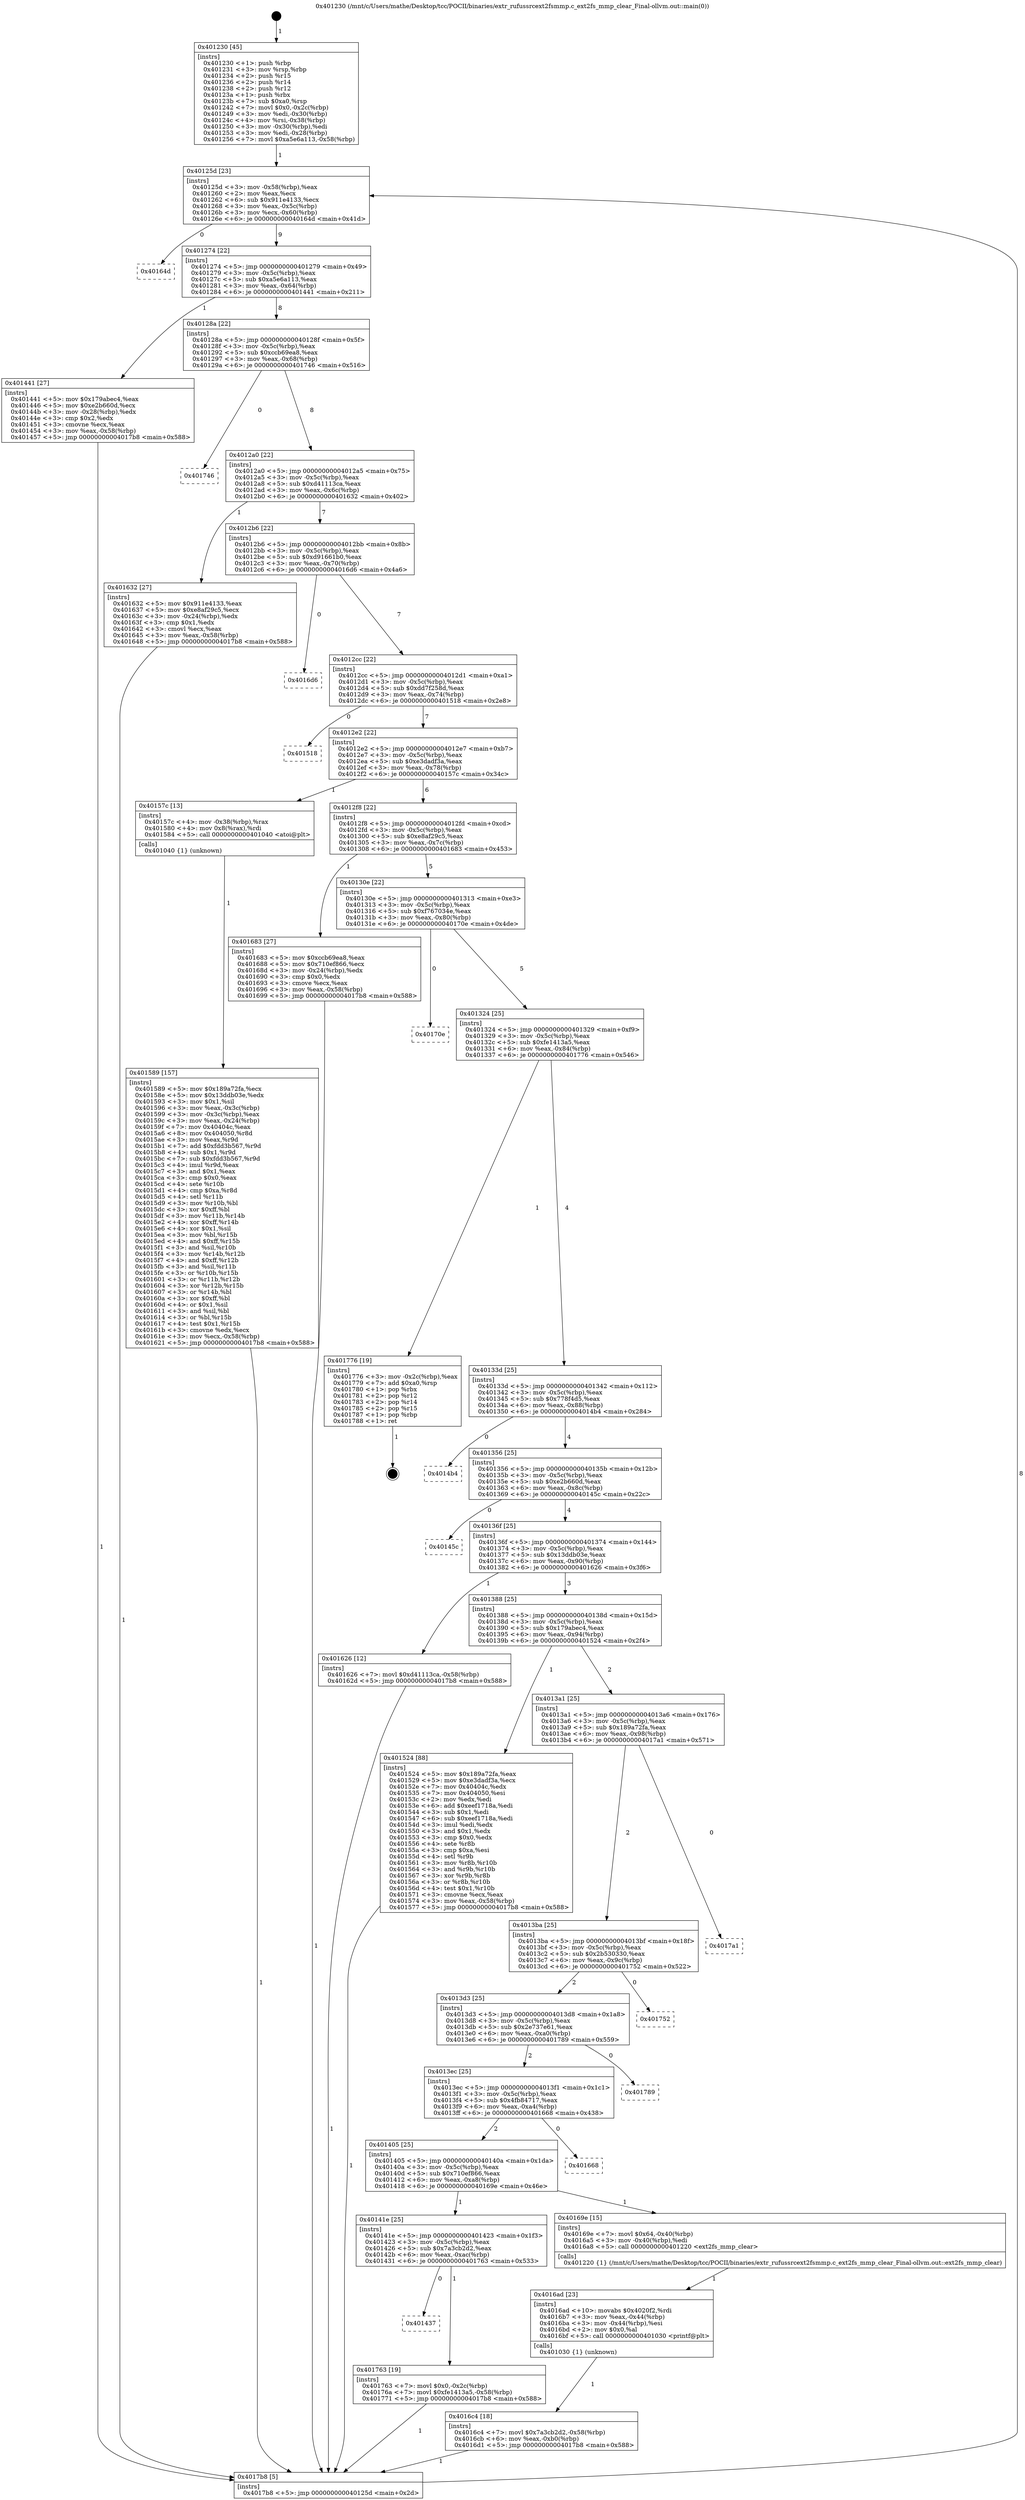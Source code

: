 digraph "0x401230" {
  label = "0x401230 (/mnt/c/Users/mathe/Desktop/tcc/POCII/binaries/extr_rufussrcext2fsmmp.c_ext2fs_mmp_clear_Final-ollvm.out::main(0))"
  labelloc = "t"
  node[shape=record]

  Entry [label="",width=0.3,height=0.3,shape=circle,fillcolor=black,style=filled]
  "0x40125d" [label="{
     0x40125d [23]\l
     | [instrs]\l
     &nbsp;&nbsp;0x40125d \<+3\>: mov -0x58(%rbp),%eax\l
     &nbsp;&nbsp;0x401260 \<+2\>: mov %eax,%ecx\l
     &nbsp;&nbsp;0x401262 \<+6\>: sub $0x911e4133,%ecx\l
     &nbsp;&nbsp;0x401268 \<+3\>: mov %eax,-0x5c(%rbp)\l
     &nbsp;&nbsp;0x40126b \<+3\>: mov %ecx,-0x60(%rbp)\l
     &nbsp;&nbsp;0x40126e \<+6\>: je 000000000040164d \<main+0x41d\>\l
  }"]
  "0x40164d" [label="{
     0x40164d\l
  }", style=dashed]
  "0x401274" [label="{
     0x401274 [22]\l
     | [instrs]\l
     &nbsp;&nbsp;0x401274 \<+5\>: jmp 0000000000401279 \<main+0x49\>\l
     &nbsp;&nbsp;0x401279 \<+3\>: mov -0x5c(%rbp),%eax\l
     &nbsp;&nbsp;0x40127c \<+5\>: sub $0xa5e6a113,%eax\l
     &nbsp;&nbsp;0x401281 \<+3\>: mov %eax,-0x64(%rbp)\l
     &nbsp;&nbsp;0x401284 \<+6\>: je 0000000000401441 \<main+0x211\>\l
  }"]
  Exit [label="",width=0.3,height=0.3,shape=circle,fillcolor=black,style=filled,peripheries=2]
  "0x401441" [label="{
     0x401441 [27]\l
     | [instrs]\l
     &nbsp;&nbsp;0x401441 \<+5\>: mov $0x179abec4,%eax\l
     &nbsp;&nbsp;0x401446 \<+5\>: mov $0xe2b660d,%ecx\l
     &nbsp;&nbsp;0x40144b \<+3\>: mov -0x28(%rbp),%edx\l
     &nbsp;&nbsp;0x40144e \<+3\>: cmp $0x2,%edx\l
     &nbsp;&nbsp;0x401451 \<+3\>: cmovne %ecx,%eax\l
     &nbsp;&nbsp;0x401454 \<+3\>: mov %eax,-0x58(%rbp)\l
     &nbsp;&nbsp;0x401457 \<+5\>: jmp 00000000004017b8 \<main+0x588\>\l
  }"]
  "0x40128a" [label="{
     0x40128a [22]\l
     | [instrs]\l
     &nbsp;&nbsp;0x40128a \<+5\>: jmp 000000000040128f \<main+0x5f\>\l
     &nbsp;&nbsp;0x40128f \<+3\>: mov -0x5c(%rbp),%eax\l
     &nbsp;&nbsp;0x401292 \<+5\>: sub $0xccb69ea8,%eax\l
     &nbsp;&nbsp;0x401297 \<+3\>: mov %eax,-0x68(%rbp)\l
     &nbsp;&nbsp;0x40129a \<+6\>: je 0000000000401746 \<main+0x516\>\l
  }"]
  "0x4017b8" [label="{
     0x4017b8 [5]\l
     | [instrs]\l
     &nbsp;&nbsp;0x4017b8 \<+5\>: jmp 000000000040125d \<main+0x2d\>\l
  }"]
  "0x401230" [label="{
     0x401230 [45]\l
     | [instrs]\l
     &nbsp;&nbsp;0x401230 \<+1\>: push %rbp\l
     &nbsp;&nbsp;0x401231 \<+3\>: mov %rsp,%rbp\l
     &nbsp;&nbsp;0x401234 \<+2\>: push %r15\l
     &nbsp;&nbsp;0x401236 \<+2\>: push %r14\l
     &nbsp;&nbsp;0x401238 \<+2\>: push %r12\l
     &nbsp;&nbsp;0x40123a \<+1\>: push %rbx\l
     &nbsp;&nbsp;0x40123b \<+7\>: sub $0xa0,%rsp\l
     &nbsp;&nbsp;0x401242 \<+7\>: movl $0x0,-0x2c(%rbp)\l
     &nbsp;&nbsp;0x401249 \<+3\>: mov %edi,-0x30(%rbp)\l
     &nbsp;&nbsp;0x40124c \<+4\>: mov %rsi,-0x38(%rbp)\l
     &nbsp;&nbsp;0x401250 \<+3\>: mov -0x30(%rbp),%edi\l
     &nbsp;&nbsp;0x401253 \<+3\>: mov %edi,-0x28(%rbp)\l
     &nbsp;&nbsp;0x401256 \<+7\>: movl $0xa5e6a113,-0x58(%rbp)\l
  }"]
  "0x401437" [label="{
     0x401437\l
  }", style=dashed]
  "0x401746" [label="{
     0x401746\l
  }", style=dashed]
  "0x4012a0" [label="{
     0x4012a0 [22]\l
     | [instrs]\l
     &nbsp;&nbsp;0x4012a0 \<+5\>: jmp 00000000004012a5 \<main+0x75\>\l
     &nbsp;&nbsp;0x4012a5 \<+3\>: mov -0x5c(%rbp),%eax\l
     &nbsp;&nbsp;0x4012a8 \<+5\>: sub $0xd41113ca,%eax\l
     &nbsp;&nbsp;0x4012ad \<+3\>: mov %eax,-0x6c(%rbp)\l
     &nbsp;&nbsp;0x4012b0 \<+6\>: je 0000000000401632 \<main+0x402\>\l
  }"]
  "0x401763" [label="{
     0x401763 [19]\l
     | [instrs]\l
     &nbsp;&nbsp;0x401763 \<+7\>: movl $0x0,-0x2c(%rbp)\l
     &nbsp;&nbsp;0x40176a \<+7\>: movl $0xfe1413a5,-0x58(%rbp)\l
     &nbsp;&nbsp;0x401771 \<+5\>: jmp 00000000004017b8 \<main+0x588\>\l
  }"]
  "0x401632" [label="{
     0x401632 [27]\l
     | [instrs]\l
     &nbsp;&nbsp;0x401632 \<+5\>: mov $0x911e4133,%eax\l
     &nbsp;&nbsp;0x401637 \<+5\>: mov $0xe8af29c5,%ecx\l
     &nbsp;&nbsp;0x40163c \<+3\>: mov -0x24(%rbp),%edx\l
     &nbsp;&nbsp;0x40163f \<+3\>: cmp $0x1,%edx\l
     &nbsp;&nbsp;0x401642 \<+3\>: cmovl %ecx,%eax\l
     &nbsp;&nbsp;0x401645 \<+3\>: mov %eax,-0x58(%rbp)\l
     &nbsp;&nbsp;0x401648 \<+5\>: jmp 00000000004017b8 \<main+0x588\>\l
  }"]
  "0x4012b6" [label="{
     0x4012b6 [22]\l
     | [instrs]\l
     &nbsp;&nbsp;0x4012b6 \<+5\>: jmp 00000000004012bb \<main+0x8b\>\l
     &nbsp;&nbsp;0x4012bb \<+3\>: mov -0x5c(%rbp),%eax\l
     &nbsp;&nbsp;0x4012be \<+5\>: sub $0xd91661b0,%eax\l
     &nbsp;&nbsp;0x4012c3 \<+3\>: mov %eax,-0x70(%rbp)\l
     &nbsp;&nbsp;0x4012c6 \<+6\>: je 00000000004016d6 \<main+0x4a6\>\l
  }"]
  "0x4016c4" [label="{
     0x4016c4 [18]\l
     | [instrs]\l
     &nbsp;&nbsp;0x4016c4 \<+7\>: movl $0x7a3cb2d2,-0x58(%rbp)\l
     &nbsp;&nbsp;0x4016cb \<+6\>: mov %eax,-0xb0(%rbp)\l
     &nbsp;&nbsp;0x4016d1 \<+5\>: jmp 00000000004017b8 \<main+0x588\>\l
  }"]
  "0x4016d6" [label="{
     0x4016d6\l
  }", style=dashed]
  "0x4012cc" [label="{
     0x4012cc [22]\l
     | [instrs]\l
     &nbsp;&nbsp;0x4012cc \<+5\>: jmp 00000000004012d1 \<main+0xa1\>\l
     &nbsp;&nbsp;0x4012d1 \<+3\>: mov -0x5c(%rbp),%eax\l
     &nbsp;&nbsp;0x4012d4 \<+5\>: sub $0xdd7f258d,%eax\l
     &nbsp;&nbsp;0x4012d9 \<+3\>: mov %eax,-0x74(%rbp)\l
     &nbsp;&nbsp;0x4012dc \<+6\>: je 0000000000401518 \<main+0x2e8\>\l
  }"]
  "0x4016ad" [label="{
     0x4016ad [23]\l
     | [instrs]\l
     &nbsp;&nbsp;0x4016ad \<+10\>: movabs $0x4020f2,%rdi\l
     &nbsp;&nbsp;0x4016b7 \<+3\>: mov %eax,-0x44(%rbp)\l
     &nbsp;&nbsp;0x4016ba \<+3\>: mov -0x44(%rbp),%esi\l
     &nbsp;&nbsp;0x4016bd \<+2\>: mov $0x0,%al\l
     &nbsp;&nbsp;0x4016bf \<+5\>: call 0000000000401030 \<printf@plt\>\l
     | [calls]\l
     &nbsp;&nbsp;0x401030 \{1\} (unknown)\l
  }"]
  "0x401518" [label="{
     0x401518\l
  }", style=dashed]
  "0x4012e2" [label="{
     0x4012e2 [22]\l
     | [instrs]\l
     &nbsp;&nbsp;0x4012e2 \<+5\>: jmp 00000000004012e7 \<main+0xb7\>\l
     &nbsp;&nbsp;0x4012e7 \<+3\>: mov -0x5c(%rbp),%eax\l
     &nbsp;&nbsp;0x4012ea \<+5\>: sub $0xe3dadf3a,%eax\l
     &nbsp;&nbsp;0x4012ef \<+3\>: mov %eax,-0x78(%rbp)\l
     &nbsp;&nbsp;0x4012f2 \<+6\>: je 000000000040157c \<main+0x34c\>\l
  }"]
  "0x40141e" [label="{
     0x40141e [25]\l
     | [instrs]\l
     &nbsp;&nbsp;0x40141e \<+5\>: jmp 0000000000401423 \<main+0x1f3\>\l
     &nbsp;&nbsp;0x401423 \<+3\>: mov -0x5c(%rbp),%eax\l
     &nbsp;&nbsp;0x401426 \<+5\>: sub $0x7a3cb2d2,%eax\l
     &nbsp;&nbsp;0x40142b \<+6\>: mov %eax,-0xac(%rbp)\l
     &nbsp;&nbsp;0x401431 \<+6\>: je 0000000000401763 \<main+0x533\>\l
  }"]
  "0x40157c" [label="{
     0x40157c [13]\l
     | [instrs]\l
     &nbsp;&nbsp;0x40157c \<+4\>: mov -0x38(%rbp),%rax\l
     &nbsp;&nbsp;0x401580 \<+4\>: mov 0x8(%rax),%rdi\l
     &nbsp;&nbsp;0x401584 \<+5\>: call 0000000000401040 \<atoi@plt\>\l
     | [calls]\l
     &nbsp;&nbsp;0x401040 \{1\} (unknown)\l
  }"]
  "0x4012f8" [label="{
     0x4012f8 [22]\l
     | [instrs]\l
     &nbsp;&nbsp;0x4012f8 \<+5\>: jmp 00000000004012fd \<main+0xcd\>\l
     &nbsp;&nbsp;0x4012fd \<+3\>: mov -0x5c(%rbp),%eax\l
     &nbsp;&nbsp;0x401300 \<+5\>: sub $0xe8af29c5,%eax\l
     &nbsp;&nbsp;0x401305 \<+3\>: mov %eax,-0x7c(%rbp)\l
     &nbsp;&nbsp;0x401308 \<+6\>: je 0000000000401683 \<main+0x453\>\l
  }"]
  "0x40169e" [label="{
     0x40169e [15]\l
     | [instrs]\l
     &nbsp;&nbsp;0x40169e \<+7\>: movl $0x64,-0x40(%rbp)\l
     &nbsp;&nbsp;0x4016a5 \<+3\>: mov -0x40(%rbp),%edi\l
     &nbsp;&nbsp;0x4016a8 \<+5\>: call 0000000000401220 \<ext2fs_mmp_clear\>\l
     | [calls]\l
     &nbsp;&nbsp;0x401220 \{1\} (/mnt/c/Users/mathe/Desktop/tcc/POCII/binaries/extr_rufussrcext2fsmmp.c_ext2fs_mmp_clear_Final-ollvm.out::ext2fs_mmp_clear)\l
  }"]
  "0x401683" [label="{
     0x401683 [27]\l
     | [instrs]\l
     &nbsp;&nbsp;0x401683 \<+5\>: mov $0xccb69ea8,%eax\l
     &nbsp;&nbsp;0x401688 \<+5\>: mov $0x710ef866,%ecx\l
     &nbsp;&nbsp;0x40168d \<+3\>: mov -0x24(%rbp),%edx\l
     &nbsp;&nbsp;0x401690 \<+3\>: cmp $0x0,%edx\l
     &nbsp;&nbsp;0x401693 \<+3\>: cmove %ecx,%eax\l
     &nbsp;&nbsp;0x401696 \<+3\>: mov %eax,-0x58(%rbp)\l
     &nbsp;&nbsp;0x401699 \<+5\>: jmp 00000000004017b8 \<main+0x588\>\l
  }"]
  "0x40130e" [label="{
     0x40130e [22]\l
     | [instrs]\l
     &nbsp;&nbsp;0x40130e \<+5\>: jmp 0000000000401313 \<main+0xe3\>\l
     &nbsp;&nbsp;0x401313 \<+3\>: mov -0x5c(%rbp),%eax\l
     &nbsp;&nbsp;0x401316 \<+5\>: sub $0xf767034e,%eax\l
     &nbsp;&nbsp;0x40131b \<+3\>: mov %eax,-0x80(%rbp)\l
     &nbsp;&nbsp;0x40131e \<+6\>: je 000000000040170e \<main+0x4de\>\l
  }"]
  "0x401405" [label="{
     0x401405 [25]\l
     | [instrs]\l
     &nbsp;&nbsp;0x401405 \<+5\>: jmp 000000000040140a \<main+0x1da\>\l
     &nbsp;&nbsp;0x40140a \<+3\>: mov -0x5c(%rbp),%eax\l
     &nbsp;&nbsp;0x40140d \<+5\>: sub $0x710ef866,%eax\l
     &nbsp;&nbsp;0x401412 \<+6\>: mov %eax,-0xa8(%rbp)\l
     &nbsp;&nbsp;0x401418 \<+6\>: je 000000000040169e \<main+0x46e\>\l
  }"]
  "0x40170e" [label="{
     0x40170e\l
  }", style=dashed]
  "0x401324" [label="{
     0x401324 [25]\l
     | [instrs]\l
     &nbsp;&nbsp;0x401324 \<+5\>: jmp 0000000000401329 \<main+0xf9\>\l
     &nbsp;&nbsp;0x401329 \<+3\>: mov -0x5c(%rbp),%eax\l
     &nbsp;&nbsp;0x40132c \<+5\>: sub $0xfe1413a5,%eax\l
     &nbsp;&nbsp;0x401331 \<+6\>: mov %eax,-0x84(%rbp)\l
     &nbsp;&nbsp;0x401337 \<+6\>: je 0000000000401776 \<main+0x546\>\l
  }"]
  "0x401668" [label="{
     0x401668\l
  }", style=dashed]
  "0x401776" [label="{
     0x401776 [19]\l
     | [instrs]\l
     &nbsp;&nbsp;0x401776 \<+3\>: mov -0x2c(%rbp),%eax\l
     &nbsp;&nbsp;0x401779 \<+7\>: add $0xa0,%rsp\l
     &nbsp;&nbsp;0x401780 \<+1\>: pop %rbx\l
     &nbsp;&nbsp;0x401781 \<+2\>: pop %r12\l
     &nbsp;&nbsp;0x401783 \<+2\>: pop %r14\l
     &nbsp;&nbsp;0x401785 \<+2\>: pop %r15\l
     &nbsp;&nbsp;0x401787 \<+1\>: pop %rbp\l
     &nbsp;&nbsp;0x401788 \<+1\>: ret\l
  }"]
  "0x40133d" [label="{
     0x40133d [25]\l
     | [instrs]\l
     &nbsp;&nbsp;0x40133d \<+5\>: jmp 0000000000401342 \<main+0x112\>\l
     &nbsp;&nbsp;0x401342 \<+3\>: mov -0x5c(%rbp),%eax\l
     &nbsp;&nbsp;0x401345 \<+5\>: sub $0x778f4d5,%eax\l
     &nbsp;&nbsp;0x40134a \<+6\>: mov %eax,-0x88(%rbp)\l
     &nbsp;&nbsp;0x401350 \<+6\>: je 00000000004014b4 \<main+0x284\>\l
  }"]
  "0x4013ec" [label="{
     0x4013ec [25]\l
     | [instrs]\l
     &nbsp;&nbsp;0x4013ec \<+5\>: jmp 00000000004013f1 \<main+0x1c1\>\l
     &nbsp;&nbsp;0x4013f1 \<+3\>: mov -0x5c(%rbp),%eax\l
     &nbsp;&nbsp;0x4013f4 \<+5\>: sub $0x4fb84717,%eax\l
     &nbsp;&nbsp;0x4013f9 \<+6\>: mov %eax,-0xa4(%rbp)\l
     &nbsp;&nbsp;0x4013ff \<+6\>: je 0000000000401668 \<main+0x438\>\l
  }"]
  "0x4014b4" [label="{
     0x4014b4\l
  }", style=dashed]
  "0x401356" [label="{
     0x401356 [25]\l
     | [instrs]\l
     &nbsp;&nbsp;0x401356 \<+5\>: jmp 000000000040135b \<main+0x12b\>\l
     &nbsp;&nbsp;0x40135b \<+3\>: mov -0x5c(%rbp),%eax\l
     &nbsp;&nbsp;0x40135e \<+5\>: sub $0xe2b660d,%eax\l
     &nbsp;&nbsp;0x401363 \<+6\>: mov %eax,-0x8c(%rbp)\l
     &nbsp;&nbsp;0x401369 \<+6\>: je 000000000040145c \<main+0x22c\>\l
  }"]
  "0x401789" [label="{
     0x401789\l
  }", style=dashed]
  "0x40145c" [label="{
     0x40145c\l
  }", style=dashed]
  "0x40136f" [label="{
     0x40136f [25]\l
     | [instrs]\l
     &nbsp;&nbsp;0x40136f \<+5\>: jmp 0000000000401374 \<main+0x144\>\l
     &nbsp;&nbsp;0x401374 \<+3\>: mov -0x5c(%rbp),%eax\l
     &nbsp;&nbsp;0x401377 \<+5\>: sub $0x13ddb03e,%eax\l
     &nbsp;&nbsp;0x40137c \<+6\>: mov %eax,-0x90(%rbp)\l
     &nbsp;&nbsp;0x401382 \<+6\>: je 0000000000401626 \<main+0x3f6\>\l
  }"]
  "0x4013d3" [label="{
     0x4013d3 [25]\l
     | [instrs]\l
     &nbsp;&nbsp;0x4013d3 \<+5\>: jmp 00000000004013d8 \<main+0x1a8\>\l
     &nbsp;&nbsp;0x4013d8 \<+3\>: mov -0x5c(%rbp),%eax\l
     &nbsp;&nbsp;0x4013db \<+5\>: sub $0x2e737e61,%eax\l
     &nbsp;&nbsp;0x4013e0 \<+6\>: mov %eax,-0xa0(%rbp)\l
     &nbsp;&nbsp;0x4013e6 \<+6\>: je 0000000000401789 \<main+0x559\>\l
  }"]
  "0x401626" [label="{
     0x401626 [12]\l
     | [instrs]\l
     &nbsp;&nbsp;0x401626 \<+7\>: movl $0xd41113ca,-0x58(%rbp)\l
     &nbsp;&nbsp;0x40162d \<+5\>: jmp 00000000004017b8 \<main+0x588\>\l
  }"]
  "0x401388" [label="{
     0x401388 [25]\l
     | [instrs]\l
     &nbsp;&nbsp;0x401388 \<+5\>: jmp 000000000040138d \<main+0x15d\>\l
     &nbsp;&nbsp;0x40138d \<+3\>: mov -0x5c(%rbp),%eax\l
     &nbsp;&nbsp;0x401390 \<+5\>: sub $0x179abec4,%eax\l
     &nbsp;&nbsp;0x401395 \<+6\>: mov %eax,-0x94(%rbp)\l
     &nbsp;&nbsp;0x40139b \<+6\>: je 0000000000401524 \<main+0x2f4\>\l
  }"]
  "0x401752" [label="{
     0x401752\l
  }", style=dashed]
  "0x401524" [label="{
     0x401524 [88]\l
     | [instrs]\l
     &nbsp;&nbsp;0x401524 \<+5\>: mov $0x189a72fa,%eax\l
     &nbsp;&nbsp;0x401529 \<+5\>: mov $0xe3dadf3a,%ecx\l
     &nbsp;&nbsp;0x40152e \<+7\>: mov 0x40404c,%edx\l
     &nbsp;&nbsp;0x401535 \<+7\>: mov 0x404050,%esi\l
     &nbsp;&nbsp;0x40153c \<+2\>: mov %edx,%edi\l
     &nbsp;&nbsp;0x40153e \<+6\>: add $0xeef1718a,%edi\l
     &nbsp;&nbsp;0x401544 \<+3\>: sub $0x1,%edi\l
     &nbsp;&nbsp;0x401547 \<+6\>: sub $0xeef1718a,%edi\l
     &nbsp;&nbsp;0x40154d \<+3\>: imul %edi,%edx\l
     &nbsp;&nbsp;0x401550 \<+3\>: and $0x1,%edx\l
     &nbsp;&nbsp;0x401553 \<+3\>: cmp $0x0,%edx\l
     &nbsp;&nbsp;0x401556 \<+4\>: sete %r8b\l
     &nbsp;&nbsp;0x40155a \<+3\>: cmp $0xa,%esi\l
     &nbsp;&nbsp;0x40155d \<+4\>: setl %r9b\l
     &nbsp;&nbsp;0x401561 \<+3\>: mov %r8b,%r10b\l
     &nbsp;&nbsp;0x401564 \<+3\>: and %r9b,%r10b\l
     &nbsp;&nbsp;0x401567 \<+3\>: xor %r9b,%r8b\l
     &nbsp;&nbsp;0x40156a \<+3\>: or %r8b,%r10b\l
     &nbsp;&nbsp;0x40156d \<+4\>: test $0x1,%r10b\l
     &nbsp;&nbsp;0x401571 \<+3\>: cmovne %ecx,%eax\l
     &nbsp;&nbsp;0x401574 \<+3\>: mov %eax,-0x58(%rbp)\l
     &nbsp;&nbsp;0x401577 \<+5\>: jmp 00000000004017b8 \<main+0x588\>\l
  }"]
  "0x4013a1" [label="{
     0x4013a1 [25]\l
     | [instrs]\l
     &nbsp;&nbsp;0x4013a1 \<+5\>: jmp 00000000004013a6 \<main+0x176\>\l
     &nbsp;&nbsp;0x4013a6 \<+3\>: mov -0x5c(%rbp),%eax\l
     &nbsp;&nbsp;0x4013a9 \<+5\>: sub $0x189a72fa,%eax\l
     &nbsp;&nbsp;0x4013ae \<+6\>: mov %eax,-0x98(%rbp)\l
     &nbsp;&nbsp;0x4013b4 \<+6\>: je 00000000004017a1 \<main+0x571\>\l
  }"]
  "0x401589" [label="{
     0x401589 [157]\l
     | [instrs]\l
     &nbsp;&nbsp;0x401589 \<+5\>: mov $0x189a72fa,%ecx\l
     &nbsp;&nbsp;0x40158e \<+5\>: mov $0x13ddb03e,%edx\l
     &nbsp;&nbsp;0x401593 \<+3\>: mov $0x1,%sil\l
     &nbsp;&nbsp;0x401596 \<+3\>: mov %eax,-0x3c(%rbp)\l
     &nbsp;&nbsp;0x401599 \<+3\>: mov -0x3c(%rbp),%eax\l
     &nbsp;&nbsp;0x40159c \<+3\>: mov %eax,-0x24(%rbp)\l
     &nbsp;&nbsp;0x40159f \<+7\>: mov 0x40404c,%eax\l
     &nbsp;&nbsp;0x4015a6 \<+8\>: mov 0x404050,%r8d\l
     &nbsp;&nbsp;0x4015ae \<+3\>: mov %eax,%r9d\l
     &nbsp;&nbsp;0x4015b1 \<+7\>: add $0xfdd3b567,%r9d\l
     &nbsp;&nbsp;0x4015b8 \<+4\>: sub $0x1,%r9d\l
     &nbsp;&nbsp;0x4015bc \<+7\>: sub $0xfdd3b567,%r9d\l
     &nbsp;&nbsp;0x4015c3 \<+4\>: imul %r9d,%eax\l
     &nbsp;&nbsp;0x4015c7 \<+3\>: and $0x1,%eax\l
     &nbsp;&nbsp;0x4015ca \<+3\>: cmp $0x0,%eax\l
     &nbsp;&nbsp;0x4015cd \<+4\>: sete %r10b\l
     &nbsp;&nbsp;0x4015d1 \<+4\>: cmp $0xa,%r8d\l
     &nbsp;&nbsp;0x4015d5 \<+4\>: setl %r11b\l
     &nbsp;&nbsp;0x4015d9 \<+3\>: mov %r10b,%bl\l
     &nbsp;&nbsp;0x4015dc \<+3\>: xor $0xff,%bl\l
     &nbsp;&nbsp;0x4015df \<+3\>: mov %r11b,%r14b\l
     &nbsp;&nbsp;0x4015e2 \<+4\>: xor $0xff,%r14b\l
     &nbsp;&nbsp;0x4015e6 \<+4\>: xor $0x1,%sil\l
     &nbsp;&nbsp;0x4015ea \<+3\>: mov %bl,%r15b\l
     &nbsp;&nbsp;0x4015ed \<+4\>: and $0xff,%r15b\l
     &nbsp;&nbsp;0x4015f1 \<+3\>: and %sil,%r10b\l
     &nbsp;&nbsp;0x4015f4 \<+3\>: mov %r14b,%r12b\l
     &nbsp;&nbsp;0x4015f7 \<+4\>: and $0xff,%r12b\l
     &nbsp;&nbsp;0x4015fb \<+3\>: and %sil,%r11b\l
     &nbsp;&nbsp;0x4015fe \<+3\>: or %r10b,%r15b\l
     &nbsp;&nbsp;0x401601 \<+3\>: or %r11b,%r12b\l
     &nbsp;&nbsp;0x401604 \<+3\>: xor %r12b,%r15b\l
     &nbsp;&nbsp;0x401607 \<+3\>: or %r14b,%bl\l
     &nbsp;&nbsp;0x40160a \<+3\>: xor $0xff,%bl\l
     &nbsp;&nbsp;0x40160d \<+4\>: or $0x1,%sil\l
     &nbsp;&nbsp;0x401611 \<+3\>: and %sil,%bl\l
     &nbsp;&nbsp;0x401614 \<+3\>: or %bl,%r15b\l
     &nbsp;&nbsp;0x401617 \<+4\>: test $0x1,%r15b\l
     &nbsp;&nbsp;0x40161b \<+3\>: cmovne %edx,%ecx\l
     &nbsp;&nbsp;0x40161e \<+3\>: mov %ecx,-0x58(%rbp)\l
     &nbsp;&nbsp;0x401621 \<+5\>: jmp 00000000004017b8 \<main+0x588\>\l
  }"]
  "0x4013ba" [label="{
     0x4013ba [25]\l
     | [instrs]\l
     &nbsp;&nbsp;0x4013ba \<+5\>: jmp 00000000004013bf \<main+0x18f\>\l
     &nbsp;&nbsp;0x4013bf \<+3\>: mov -0x5c(%rbp),%eax\l
     &nbsp;&nbsp;0x4013c2 \<+5\>: sub $0x2b530330,%eax\l
     &nbsp;&nbsp;0x4013c7 \<+6\>: mov %eax,-0x9c(%rbp)\l
     &nbsp;&nbsp;0x4013cd \<+6\>: je 0000000000401752 \<main+0x522\>\l
  }"]
  "0x4017a1" [label="{
     0x4017a1\l
  }", style=dashed]
  Entry -> "0x401230" [label=" 1"]
  "0x40125d" -> "0x40164d" [label=" 0"]
  "0x40125d" -> "0x401274" [label=" 9"]
  "0x401776" -> Exit [label=" 1"]
  "0x401274" -> "0x401441" [label=" 1"]
  "0x401274" -> "0x40128a" [label=" 8"]
  "0x401441" -> "0x4017b8" [label=" 1"]
  "0x401230" -> "0x40125d" [label=" 1"]
  "0x4017b8" -> "0x40125d" [label=" 8"]
  "0x401763" -> "0x4017b8" [label=" 1"]
  "0x40128a" -> "0x401746" [label=" 0"]
  "0x40128a" -> "0x4012a0" [label=" 8"]
  "0x40141e" -> "0x401437" [label=" 0"]
  "0x4012a0" -> "0x401632" [label=" 1"]
  "0x4012a0" -> "0x4012b6" [label=" 7"]
  "0x40141e" -> "0x401763" [label=" 1"]
  "0x4012b6" -> "0x4016d6" [label=" 0"]
  "0x4012b6" -> "0x4012cc" [label=" 7"]
  "0x4016c4" -> "0x4017b8" [label=" 1"]
  "0x4012cc" -> "0x401518" [label=" 0"]
  "0x4012cc" -> "0x4012e2" [label=" 7"]
  "0x4016ad" -> "0x4016c4" [label=" 1"]
  "0x4012e2" -> "0x40157c" [label=" 1"]
  "0x4012e2" -> "0x4012f8" [label=" 6"]
  "0x40169e" -> "0x4016ad" [label=" 1"]
  "0x4012f8" -> "0x401683" [label=" 1"]
  "0x4012f8" -> "0x40130e" [label=" 5"]
  "0x401405" -> "0x40141e" [label=" 1"]
  "0x40130e" -> "0x40170e" [label=" 0"]
  "0x40130e" -> "0x401324" [label=" 5"]
  "0x401405" -> "0x40169e" [label=" 1"]
  "0x401324" -> "0x401776" [label=" 1"]
  "0x401324" -> "0x40133d" [label=" 4"]
  "0x4013ec" -> "0x401405" [label=" 2"]
  "0x40133d" -> "0x4014b4" [label=" 0"]
  "0x40133d" -> "0x401356" [label=" 4"]
  "0x4013ec" -> "0x401668" [label=" 0"]
  "0x401356" -> "0x40145c" [label=" 0"]
  "0x401356" -> "0x40136f" [label=" 4"]
  "0x4013d3" -> "0x4013ec" [label=" 2"]
  "0x40136f" -> "0x401626" [label=" 1"]
  "0x40136f" -> "0x401388" [label=" 3"]
  "0x4013d3" -> "0x401789" [label=" 0"]
  "0x401388" -> "0x401524" [label=" 1"]
  "0x401388" -> "0x4013a1" [label=" 2"]
  "0x401524" -> "0x4017b8" [label=" 1"]
  "0x40157c" -> "0x401589" [label=" 1"]
  "0x401589" -> "0x4017b8" [label=" 1"]
  "0x401626" -> "0x4017b8" [label=" 1"]
  "0x401632" -> "0x4017b8" [label=" 1"]
  "0x401683" -> "0x4017b8" [label=" 1"]
  "0x4013ba" -> "0x4013d3" [label=" 2"]
  "0x4013a1" -> "0x4017a1" [label=" 0"]
  "0x4013a1" -> "0x4013ba" [label=" 2"]
  "0x4013ba" -> "0x401752" [label=" 0"]
}
